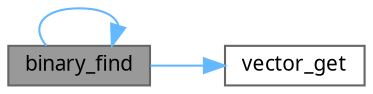 digraph "binary_find"
{
 // INTERACTIVE_SVG=YES
 // LATEX_PDF_SIZE
  bgcolor="transparent";
  edge [fontname=Mononoki,fontsize=10,labelfontname=Mononoki,labelfontsize=10];
  node [fontname=Mononoki,fontsize=10,shape=box,height=0.2,width=0.4];
  rankdir="LR";
  Node1 [id="Node000001",label="binary_find",height=0.2,width=0.4,color="gray40", fillcolor="grey60", style="filled", fontcolor="black",tooltip="Performs binary search on a vectors range."];
  Node1 -> Node1 [id="edge1_Node000001_Node000001",color="steelblue1",style="solid",tooltip=" "];
  Node1 -> Node2 [id="edge2_Node000001_Node000002",color="steelblue1",style="solid",tooltip=" "];
  Node2 [id="Node000002",label="vector_get",height=0.2,width=0.4,color="grey40", fillcolor="white", style="filled",URL="$group__Vector__API.html#ga9437d9506a3b2799f595c88b82f160b3",tooltip="Returns pointer for the element at index."];
}
